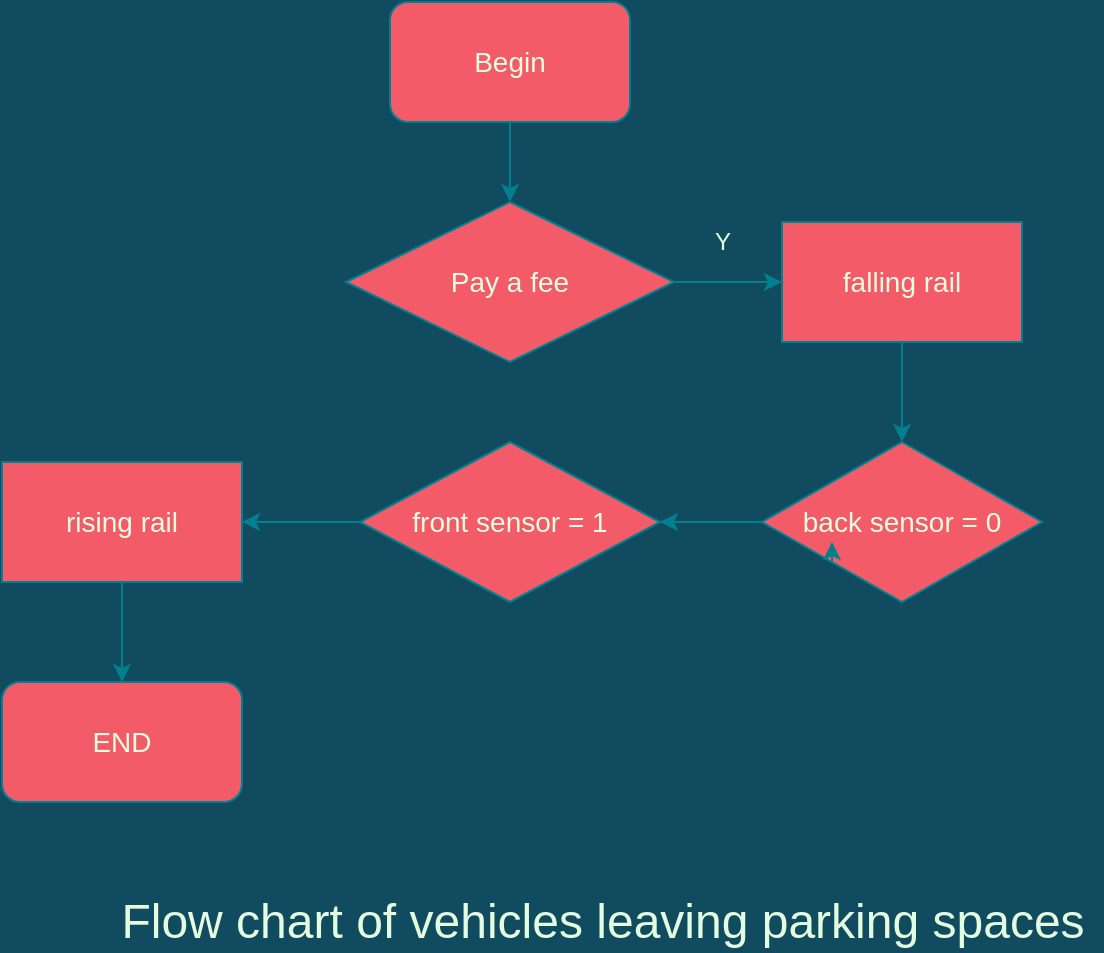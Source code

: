 <mxfile version="14.4.9" type="github">
  <diagram id="LB5ANaDwlQLxn0U3q3Hp" name="Page-1">
    <mxGraphModel dx="1350" dy="804" grid="1" gridSize="10" guides="1" tooltips="1" connect="1" arrows="1" fold="1" page="1" pageScale="1" pageWidth="827" pageHeight="1169" background="#114B5F" math="0" shadow="0">
      <root>
        <mxCell id="0" />
        <mxCell id="1" parent="0" />
        <mxCell id="I5-bxr35-1649aSpB0vk-3" style="edgeStyle=orthogonalEdgeStyle;curved=0;rounded=1;sketch=0;orthogonalLoop=1;jettySize=auto;html=1;entryX=0.5;entryY=0;entryDx=0;entryDy=0;strokeColor=#028090;fillColor=#F45B69;fontColor=#E4FDE1;" edge="1" parent="1" source="I5-bxr35-1649aSpB0vk-1" target="I5-bxr35-1649aSpB0vk-2">
          <mxGeometry relative="1" as="geometry" />
        </mxCell>
        <mxCell id="I5-bxr35-1649aSpB0vk-1" value="&lt;font style=&quot;font-size: 14px&quot;&gt;Begin&lt;/font&gt;" style="rounded=1;whiteSpace=wrap;html=1;sketch=0;strokeColor=#028090;fillColor=#F45B69;fontColor=#E4FDE1;" vertex="1" parent="1">
          <mxGeometry x="354" y="30" width="120" height="60" as="geometry" />
        </mxCell>
        <mxCell id="I5-bxr35-1649aSpB0vk-5" style="edgeStyle=orthogonalEdgeStyle;curved=0;rounded=1;sketch=0;orthogonalLoop=1;jettySize=auto;html=1;entryX=0;entryY=0.5;entryDx=0;entryDy=0;strokeColor=#028090;fillColor=#F45B69;fontColor=#E4FDE1;" edge="1" parent="1" source="I5-bxr35-1649aSpB0vk-2" target="I5-bxr35-1649aSpB0vk-4">
          <mxGeometry relative="1" as="geometry" />
        </mxCell>
        <mxCell id="I5-bxr35-1649aSpB0vk-2" value="&lt;font style=&quot;font-size: 14px&quot;&gt;Pay a fee &lt;/font&gt;" style="rhombus;whiteSpace=wrap;html=1;rounded=0;sketch=0;strokeColor=#028090;fillColor=#F45B69;fontColor=#E4FDE1;" vertex="1" parent="1">
          <mxGeometry x="332" y="130" width="164" height="80" as="geometry" />
        </mxCell>
        <mxCell id="I5-bxr35-1649aSpB0vk-8" style="edgeStyle=orthogonalEdgeStyle;curved=0;rounded=1;sketch=0;orthogonalLoop=1;jettySize=auto;html=1;entryX=0.5;entryY=0;entryDx=0;entryDy=0;strokeColor=#028090;fillColor=#F45B69;fontColor=#E4FDE1;" edge="1" parent="1" source="I5-bxr35-1649aSpB0vk-4" target="I5-bxr35-1649aSpB0vk-7">
          <mxGeometry relative="1" as="geometry" />
        </mxCell>
        <mxCell id="I5-bxr35-1649aSpB0vk-4" value="&lt;font style=&quot;font-size: 14px&quot;&gt;falling rail&lt;/font&gt;" style="rounded=0;whiteSpace=wrap;html=1;sketch=0;strokeColor=#028090;fillColor=#F45B69;fontColor=#E4FDE1;" vertex="1" parent="1">
          <mxGeometry x="550" y="140" width="120" height="60" as="geometry" />
        </mxCell>
        <mxCell id="I5-bxr35-1649aSpB0vk-6" value="Y" style="text;html=1;align=center;verticalAlign=middle;resizable=0;points=[];autosize=1;fontColor=#E4FDE1;" vertex="1" parent="1">
          <mxGeometry x="510" y="140" width="20" height="20" as="geometry" />
        </mxCell>
        <mxCell id="I5-bxr35-1649aSpB0vk-12" style="edgeStyle=orthogonalEdgeStyle;curved=0;rounded=1;sketch=0;orthogonalLoop=1;jettySize=auto;html=1;entryX=1;entryY=0.5;entryDx=0;entryDy=0;strokeColor=#028090;fillColor=#F45B69;fontColor=#E4FDE1;" edge="1" parent="1" source="I5-bxr35-1649aSpB0vk-7" target="I5-bxr35-1649aSpB0vk-9">
          <mxGeometry relative="1" as="geometry" />
        </mxCell>
        <mxCell id="I5-bxr35-1649aSpB0vk-7" value="&lt;font style=&quot;font-size: 14px&quot;&gt;back sensor = 0&lt;/font&gt;" style="rhombus;whiteSpace=wrap;html=1;rounded=0;sketch=0;strokeColor=#028090;fillColor=#F45B69;fontColor=#E4FDE1;" vertex="1" parent="1">
          <mxGeometry x="540" y="250" width="140" height="80" as="geometry" />
        </mxCell>
        <mxCell id="I5-bxr35-1649aSpB0vk-17" style="edgeStyle=orthogonalEdgeStyle;curved=0;rounded=1;sketch=0;orthogonalLoop=1;jettySize=auto;html=1;entryX=1;entryY=0.5;entryDx=0;entryDy=0;strokeColor=#028090;fillColor=#F45B69;fontColor=#E4FDE1;" edge="1" parent="1" source="I5-bxr35-1649aSpB0vk-9" target="I5-bxr35-1649aSpB0vk-14">
          <mxGeometry relative="1" as="geometry" />
        </mxCell>
        <mxCell id="I5-bxr35-1649aSpB0vk-9" value="&lt;font style=&quot;font-size: 14px&quot;&gt;front sensor = 1&lt;/font&gt;" style="rhombus;whiteSpace=wrap;html=1;rounded=0;sketch=0;strokeColor=#028090;fillColor=#F45B69;fontColor=#E4FDE1;" vertex="1" parent="1">
          <mxGeometry x="339" y="250" width="150" height="80" as="geometry" />
        </mxCell>
        <mxCell id="I5-bxr35-1649aSpB0vk-11" style="edgeStyle=orthogonalEdgeStyle;curved=0;rounded=1;sketch=0;orthogonalLoop=1;jettySize=auto;html=1;exitX=0;exitY=1;exitDx=0;exitDy=0;entryX=0.25;entryY=0.625;entryDx=0;entryDy=0;entryPerimeter=0;strokeColor=#028090;fillColor=#F45B69;fontColor=#E4FDE1;" edge="1" parent="1" source="I5-bxr35-1649aSpB0vk-7" target="I5-bxr35-1649aSpB0vk-7">
          <mxGeometry relative="1" as="geometry" />
        </mxCell>
        <mxCell id="I5-bxr35-1649aSpB0vk-19" style="edgeStyle=orthogonalEdgeStyle;curved=0;rounded=1;sketch=0;orthogonalLoop=1;jettySize=auto;html=1;entryX=0.5;entryY=0;entryDx=0;entryDy=0;strokeColor=#028090;fillColor=#F45B69;fontColor=#E4FDE1;" edge="1" parent="1" source="I5-bxr35-1649aSpB0vk-14" target="I5-bxr35-1649aSpB0vk-16">
          <mxGeometry relative="1" as="geometry" />
        </mxCell>
        <mxCell id="I5-bxr35-1649aSpB0vk-14" value="&lt;font style=&quot;font-size: 14px&quot;&gt;rising rail &lt;/font&gt;" style="rounded=0;whiteSpace=wrap;html=1;sketch=0;strokeColor=#028090;fillColor=#F45B69;fontColor=#E4FDE1;" vertex="1" parent="1">
          <mxGeometry x="160" y="260" width="120" height="60" as="geometry" />
        </mxCell>
        <mxCell id="I5-bxr35-1649aSpB0vk-16" value="&lt;font style=&quot;font-size: 14px&quot;&gt;END&lt;/font&gt;" style="rounded=1;whiteSpace=wrap;html=1;sketch=0;strokeColor=#028090;fillColor=#F45B69;fontColor=#E4FDE1;" vertex="1" parent="1">
          <mxGeometry x="160" y="370" width="120" height="60" as="geometry" />
        </mxCell>
        <mxCell id="I5-bxr35-1649aSpB0vk-20" value="&lt;font style=&quot;font-size: 24px&quot;&gt;Flow chart of vehicles leaving parking spaces&lt;/font&gt;" style="text;html=1;align=center;verticalAlign=middle;resizable=0;points=[];autosize=1;fontColor=#E4FDE1;" vertex="1" parent="1">
          <mxGeometry x="210" y="480" width="500" height="20" as="geometry" />
        </mxCell>
      </root>
    </mxGraphModel>
  </diagram>
</mxfile>
